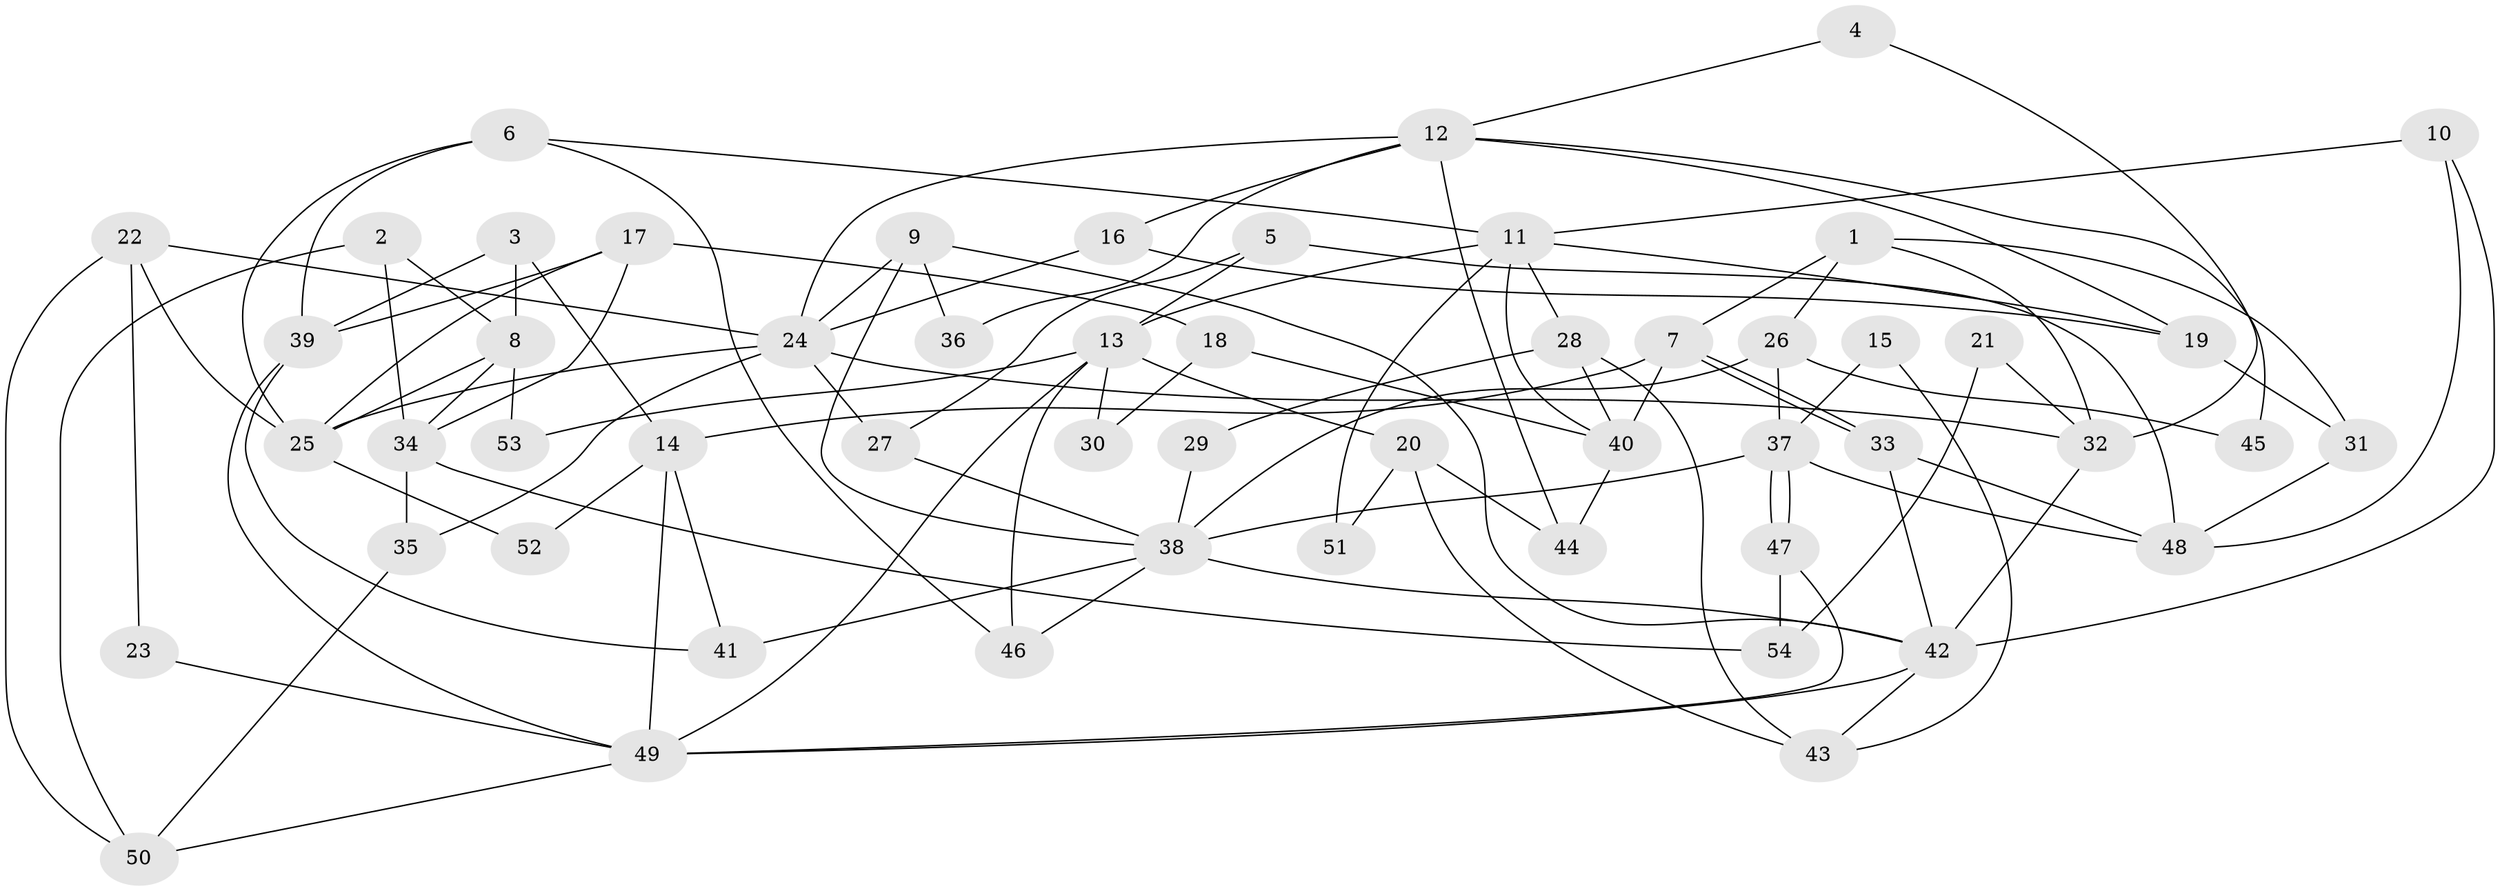 // Generated by graph-tools (version 1.1) at 2025/26/03/09/25 03:26:12]
// undirected, 54 vertices, 108 edges
graph export_dot {
graph [start="1"]
  node [color=gray90,style=filled];
  1;
  2;
  3;
  4;
  5;
  6;
  7;
  8;
  9;
  10;
  11;
  12;
  13;
  14;
  15;
  16;
  17;
  18;
  19;
  20;
  21;
  22;
  23;
  24;
  25;
  26;
  27;
  28;
  29;
  30;
  31;
  32;
  33;
  34;
  35;
  36;
  37;
  38;
  39;
  40;
  41;
  42;
  43;
  44;
  45;
  46;
  47;
  48;
  49;
  50;
  51;
  52;
  53;
  54;
  1 -- 31;
  1 -- 26;
  1 -- 7;
  1 -- 32;
  2 -- 50;
  2 -- 8;
  2 -- 34;
  3 -- 14;
  3 -- 8;
  3 -- 39;
  4 -- 12;
  4 -- 32;
  5 -- 27;
  5 -- 48;
  5 -- 13;
  6 -- 39;
  6 -- 11;
  6 -- 25;
  6 -- 46;
  7 -- 33;
  7 -- 33;
  7 -- 14;
  7 -- 40;
  8 -- 25;
  8 -- 34;
  8 -- 53;
  9 -- 24;
  9 -- 42;
  9 -- 36;
  9 -- 38;
  10 -- 42;
  10 -- 48;
  10 -- 11;
  11 -- 40;
  11 -- 13;
  11 -- 19;
  11 -- 28;
  11 -- 51;
  12 -- 19;
  12 -- 24;
  12 -- 16;
  12 -- 36;
  12 -- 44;
  12 -- 45;
  13 -- 20;
  13 -- 30;
  13 -- 46;
  13 -- 49;
  13 -- 53;
  14 -- 49;
  14 -- 41;
  14 -- 52;
  15 -- 37;
  15 -- 43;
  16 -- 24;
  16 -- 19;
  17 -- 25;
  17 -- 39;
  17 -- 18;
  17 -- 34;
  18 -- 40;
  18 -- 30;
  19 -- 31;
  20 -- 43;
  20 -- 44;
  20 -- 51;
  21 -- 32;
  21 -- 54;
  22 -- 50;
  22 -- 24;
  22 -- 23;
  22 -- 25;
  23 -- 49;
  24 -- 32;
  24 -- 25;
  24 -- 27;
  24 -- 35;
  25 -- 52;
  26 -- 37;
  26 -- 38;
  26 -- 45;
  27 -- 38;
  28 -- 40;
  28 -- 29;
  28 -- 43;
  29 -- 38;
  31 -- 48;
  32 -- 42;
  33 -- 42;
  33 -- 48;
  34 -- 35;
  34 -- 54;
  35 -- 50;
  37 -- 47;
  37 -- 47;
  37 -- 38;
  37 -- 48;
  38 -- 46;
  38 -- 41;
  38 -- 42;
  39 -- 41;
  39 -- 49;
  40 -- 44;
  42 -- 49;
  42 -- 43;
  47 -- 49;
  47 -- 54;
  49 -- 50;
}

